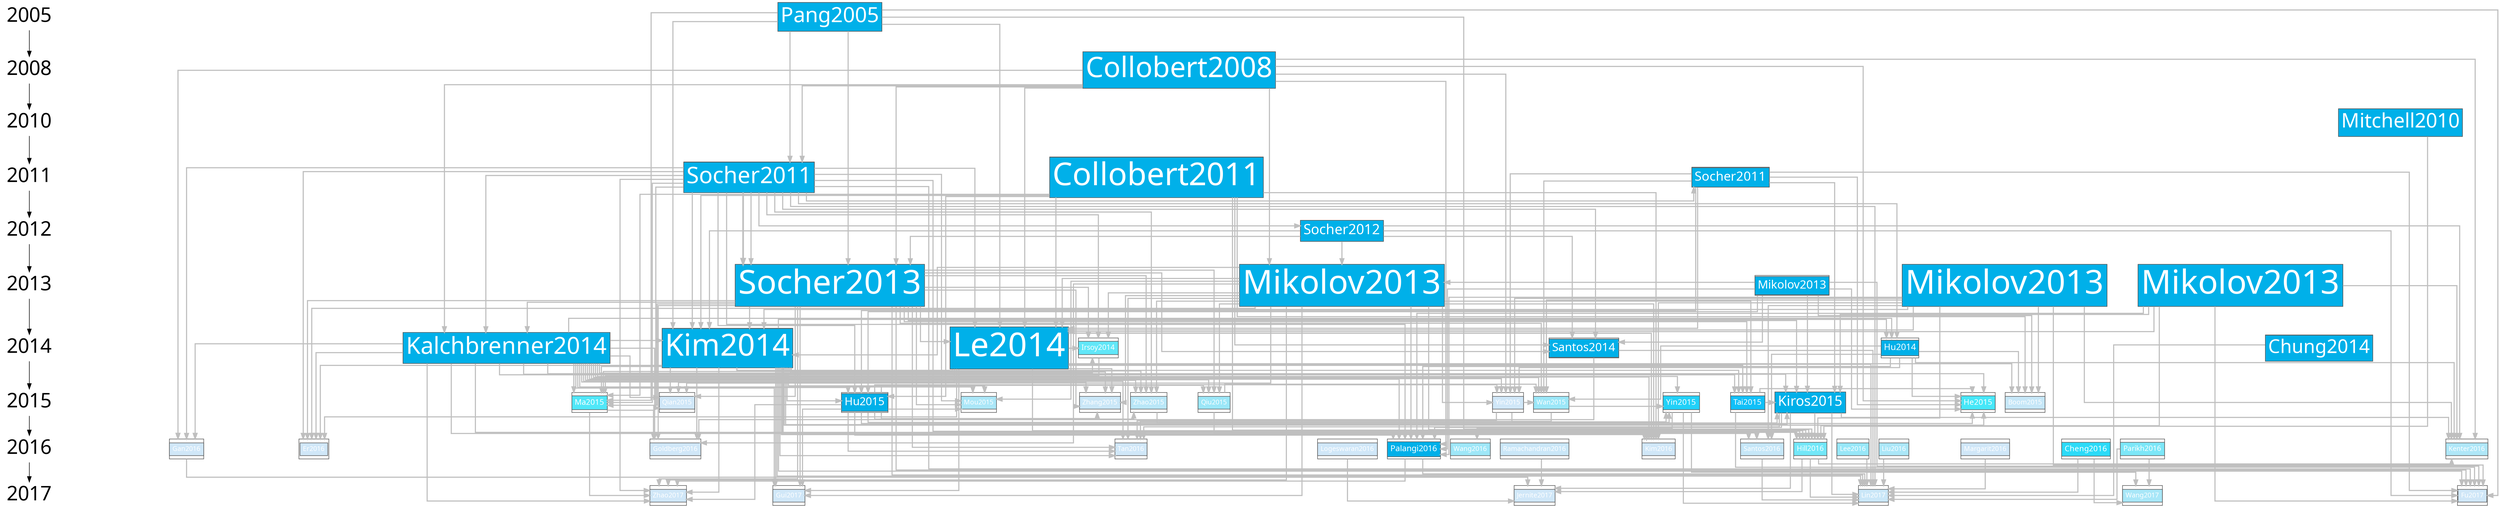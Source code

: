 digraph G {
    edge [comment="Wildcard node added automatic in EG."];
    node [comment="Wildcard node added automatic in EG.",
        fontname="sans-serif"
        fontsize=12];
        ratio = "compress"
        splines=ortho;
    {        node[shape = plaintext fontsize = 36 ];        2005 ->        2008 ->        2010 ->        2011 ->        2012 ->        2013 ->        2014 ->        2015 ->        2016 ->        2017    }
    {rank = same;    2005;    Pang2005SeeingStarsExploiting;    }
    {rank = same;    2008;    Collobert2008AUnifiedArchitecture;    }
    {rank = same;    2010;    Mitchell2010CompositionInDistributional;    }
    {rank = same;    2011;    Socher2011SemisupervisedRecursiveAutoencoders;    Socher2011DynamicPoolingAnd;    Collobert2011NaturalLanguageProcessing;    }
    {rank = same;    2012;    Socher2012SemanticCompositionalityThrough;    }
    {rank = same;    2013;    Socher2013RecursiveDeepModels;    Mikolov2013EfficientEstimationOf;    Mikolov2013DistributedRepresentationsOfwords;    Mikolov2013NoTitleAvailable;    Mikolov2013DistributedRepresentationsOF;    }
    {rank = same;    2014;    Hu2014ConvolutionalNeuralNetwork;    Irsoy2014DeepRecursiveNeural;    Kalchbrenner2014AConvolutionalNeural;    Kim2014ConvolutionalNeuralNetworks;    Santos2014DeepConvolutionalNeural;    Le2014DistributedRepresentationsOf;    Chung2014EmpiricalEvaluationOf;    }
    {rank = same;    2015;    Boom2015LearningSemanticSimilarity;    Hu2015ConvolutionalNeuralNetwork;    Kiros2015SkipthoughtVectors;    Ma2015DependencybasedConvolutionalNeural;    He2015MultiperspectiveSentenceSimilarity;    Zhang2015LocalTranslationPrediction;    Wan2015ADeepArchitecture;    Yin2015MultigrancnnAnArchitecture;    Tai2015ImprovedSemanticRepresentations;    Qiu2015ConvolutionalNeuralTensor;    Zhao2015SelfadaptiveHierarchicalSentence;    Qian2015LearningTagEmbeddings;    Yin2015AbcnnAttentionbasedConvolutional;    Mou2015DiscriminativeNeuralSentence;    }
    {rank = same;    2016;    Gan2016UnsupervisedLearningOf;    Er2016AttentionPoolingbasedConvolutional;    Tan2016ANeuralNetwork;    Liu2016LanguageInferenceUsing;    Logeswaran2016SentenceOrderingUsing;    Cheng2016LongShortTermMemorynetworks;    Kenter2016SiameseCbowOptimizing;    Margarit2016ABatchnormalizedRecurrent;    Palangi2016DeepSentenceEmbedding;    Kim2016ExploringConvolutionalAnd;    Parikh2016ADecomposableAttention;    Santos2016ImprovedRepresentationLearning;    Goldberg2016APrimerOn;    Lee2016SequentialShorttextClassification;    Hill2016LearningDistributedRepresentations;    Ramachandran2016UnsupervisedPretrainingFor;    Wang2016SentenceSimilarity;    }
    {rank = same;    2017;    Gui2017LearningRepresentationsFrom;    Zhao2017TopicawareDeepCompositional;    Jernite2017DiscoursebasedObjectivesFor;    Wang2017BilateralMultiperspectiveMatching;    Lin2017AStructuredSelfattentive;    Fu2017CombineHownetLexison;    }
    Mikolov2013NoTitleAvailable -> Hill2016LearningDistributedRepresentations[ weight=10, penwidth=2, color="#BFBFBF"]
    Tai2015ImprovedSemanticRepresentations -> He2015MultiperspectiveSentenceSimilarity[ weight=10, penwidth=2, color="#BFBFBF"]
    Socher2011SemisupervisedRecursiveAutoencoders -> Hill2016LearningDistributedRepresentations[ weight=10, penwidth=2, color="#BFBFBF"]
    Le2014DistributedRepresentationsOf -> Er2016AttentionPoolingbasedConvolutional[ weight=10, penwidth=2, color="#BFBFBF"]
    Kalchbrenner2014AConvolutionalNeural -> Gui2017LearningRepresentationsFrom[ weight=10, penwidth=2, color="#BFBFBF"]
    Hu2014ConvolutionalNeuralNetwork -> Santos2016ImprovedRepresentationLearning[ weight=10, penwidth=2, color="#BFBFBF"]
    Socher2011SemisupervisedRecursiveAutoencoders -> Santos2014DeepConvolutionalNeural[ weight=10, penwidth=2, color="#BFBFBF"]
    Mikolov2013DistributedRepresentationsOF -> Zhao2017TopicawareDeepCompositional[ weight=10, penwidth=2, color="#BFBFBF"]
    Hu2014ConvolutionalNeuralNetwork -> Palangi2016DeepSentenceEmbedding[ weight=10, penwidth=2, color="#BFBFBF"]
    Socher2013RecursiveDeepModels -> Irsoy2014DeepRecursiveNeural[ weight=10, penwidth=2, color="#BFBFBF"]
    Socher2013RecursiveDeepModels -> Santos2014DeepConvolutionalNeural[ weight=10, penwidth=2, color="#BFBFBF"]
    Socher2011DynamicPoolingAnd -> Fu2017CombineHownetLexison[ weight=10, penwidth=2, color="#BFBFBF"]
    Kalchbrenner2014AConvolutionalNeural -> Ma2015DependencybasedConvolutionalNeural[ weight=10, penwidth=2, color="#BFBFBF"]
    Mikolov2013NoTitleAvailable -> Kenter2016SiameseCbowOptimizing[ weight=10, penwidth=2, color="#BFBFBF"]
    Kim2014ConvolutionalNeuralNetworks -> Hu2014ConvolutionalNeuralNetwork[ weight=10, penwidth=2, color="#BFBFBF"]
    Mikolov2013NoTitleAvailable -> Kiros2015SkipthoughtVectors[ weight=10, penwidth=2, color="#BFBFBF"]
    Socher2011SemisupervisedRecursiveAutoencoders -> Socher2011DynamicPoolingAnd[ weight=10, penwidth=2, color="#BFBFBF"]
    Collobert2008AUnifiedArchitecture -> Kalchbrenner2014AConvolutionalNeural[ weight=10, penwidth=2, color="#BFBFBF"]
    Le2014DistributedRepresentationsOf -> Zhang2015LocalTranslationPrediction[ weight=10, penwidth=2, color="#BFBFBF"]
    Kiros2015SkipthoughtVectors -> Hill2016LearningDistributedRepresentations[ weight=10, penwidth=2, color="#BFBFBF"]
    Mikolov2013DistributedRepresentationsOF -> Kim2014ConvolutionalNeuralNetworks[ weight=10, penwidth=2, color="#BFBFBF"]
    Socher2013RecursiveDeepModels -> Qian2015LearningTagEmbeddings[ weight=10, penwidth=2, color="#BFBFBF"]
    Mikolov2013DistributedRepresentationsOF -> Qiu2015ConvolutionalNeuralTensor[ weight=10, penwidth=2, color="#BFBFBF"]
    Socher2013RecursiveDeepModels -> Wan2015ADeepArchitecture[ weight=10, penwidth=2, color="#BFBFBF"]
    Irsoy2014DeepRecursiveNeural -> Ma2015DependencybasedConvolutionalNeural[ weight=10, penwidth=2, color="#BFBFBF"]
    Mikolov2013DistributedRepresentationsOfwords -> Kim2016ExploringConvolutionalAnd[ weight=10, penwidth=2, color="#BFBFBF"]
    Pang2005SeeingStarsExploiting -> Socher2013RecursiveDeepModels[ weight=10, penwidth=2, color="#BFBFBF"]
    Kim2014ConvolutionalNeuralNetworks -> Tan2016ANeuralNetwork[ weight=10, penwidth=2, color="#BFBFBF"]
    Mikolov2013DistributedRepresentationsOfwords -> Wan2015ADeepArchitecture[ weight=10, penwidth=2, color="#BFBFBF"]
    Socher2011DynamicPoolingAnd -> Wan2015ADeepArchitecture[ weight=10, penwidth=2, color="#BFBFBF"]
    Socher2011DynamicPoolingAnd -> Le2014DistributedRepresentationsOf[ weight=10, penwidth=2, color="#BFBFBF"]
    Yin2015MultigrancnnAnArchitecture -> Yin2015AbcnnAttentionbasedConvolutional[ weight=10, penwidth=2, color="#BFBFBF"]
    Kalchbrenner2014AConvolutionalNeural -> Zhang2015LocalTranslationPrediction[ weight=10, penwidth=2, color="#BFBFBF"]
    Socher2011SemisupervisedRecursiveAutoencoders -> Socher2012SemanticCompositionalityThrough[ weight=10, penwidth=2, color="#BFBFBF"]
    Le2014DistributedRepresentationsOf -> Lin2017AStructuredSelfattentive[ weight=10, penwidth=2, color="#BFBFBF"]
    Parikh2016ADecomposableAttention -> Wang2017BilateralMultiperspectiveMatching[ weight=10, penwidth=2, color="#BFBFBF"]
    Kalchbrenner2014AConvolutionalNeural -> Yin2015MultigrancnnAnArchitecture[ weight=10, penwidth=2, color="#BFBFBF"]
    Pang2005SeeingStarsExploiting -> Fu2017CombineHownetLexison[ weight=10, penwidth=2, color="#BFBFBF"]
    Mitchell2010CompositionInDistributional -> Hill2016LearningDistributedRepresentations[ weight=10, penwidth=2, color="#BFBFBF"]
    Socher2011SemisupervisedRecursiveAutoencoders -> Le2014DistributedRepresentationsOf[ weight=10, penwidth=2, color="#BFBFBF"]
    Socher2011SemisupervisedRecursiveAutoencoders -> Mou2015DiscriminativeNeuralSentence[ weight=10, penwidth=2, color="#BFBFBF"]
    Socher2012SemanticCompositionalityThrough -> Mikolov2013DistributedRepresentationsOF[ weight=10, penwidth=2, color="#BFBFBF"]
    Le2014DistributedRepresentationsOf -> Qian2015LearningTagEmbeddings[ weight=10, penwidth=2, color="#BFBFBF"]
    Palangi2016DeepSentenceEmbedding -> Zhao2017TopicawareDeepCompositional[ weight=10, penwidth=2, color="#BFBFBF"]
    Palangi2016DeepSentenceEmbedding -> Lin2017AStructuredSelfattentive[ weight=10, penwidth=2, color="#BFBFBF"]
    Hu2015ConvolutionalNeuralNetwork -> He2015MultiperspectiveSentenceSimilarity[ weight=10, penwidth=2, color="#BFBFBF"]
    Collobert2011NaturalLanguageProcessing -> Hill2016LearningDistributedRepresentations[ weight=10, penwidth=2, color="#BFBFBF"]
    Socher2013RecursiveDeepModels -> Le2014DistributedRepresentationsOf[ weight=10, penwidth=2, color="#BFBFBF"]
    Mikolov2013DistributedRepresentationsOF -> Le2014DistributedRepresentationsOf[ weight=10, penwidth=2, color="#BFBFBF"]
    Chung2014EmpiricalEvaluationOf -> Lin2017AStructuredSelfattentive[ weight=10, penwidth=2, color="#BFBFBF"]
    Qiu2015ConvolutionalNeuralTensor -> Wan2015ADeepArchitecture[ weight=10, penwidth=2, color="#BFBFBF"]
    Kiros2015SkipthoughtVectors -> Lin2017AStructuredSelfattentive[ weight=10, penwidth=2, color="#BFBFBF"]
    Pang2005SeeingStarsExploiting -> Socher2011SemisupervisedRecursiveAutoencoders[ weight=10, penwidth=2, color="#BFBFBF"]
    Socher2013RecursiveDeepModels -> Tai2015ImprovedSemanticRepresentations[ weight=10, penwidth=2, color="#BFBFBF"]
    Hu2014ConvolutionalNeuralNetwork -> Wan2015ADeepArchitecture[ weight=10, penwidth=2, color="#BFBFBF"]
    Socher2013RecursiveDeepModels -> Gui2017LearningRepresentationsFrom[ weight=10, penwidth=2, color="#BFBFBF"]
    Kim2014ConvolutionalNeuralNetworks -> Gui2017LearningRepresentationsFrom[ weight=10, penwidth=2, color="#BFBFBF"]
    Mikolov2013DistributedRepresentationsOF -> Qian2015LearningTagEmbeddings[ weight=10, penwidth=2, color="#BFBFBF"]
    Le2014DistributedRepresentationsOf -> Boom2015LearningSemanticSimilarity[ weight=10, penwidth=2, color="#BFBFBF"]
    Socher2013RecursiveDeepModels -> Zhao2017TopicawareDeepCompositional[ weight=10, penwidth=2, color="#BFBFBF"]
    Kalchbrenner2014AConvolutionalNeural -> Kim2014ConvolutionalNeuralNetworks[ weight=10, penwidth=2, color="#BFBFBF"]
    Kalchbrenner2014AConvolutionalNeural -> Zhao2015SelfadaptiveHierarchicalSentence[ weight=10, penwidth=2, color="#BFBFBF"]
    Socher2013RecursiveDeepModels -> Qiu2015ConvolutionalNeuralTensor[ weight=10, penwidth=2, color="#BFBFBF"]
    Pang2005SeeingStarsExploiting -> Le2014DistributedRepresentationsOf[ weight=10, penwidth=2, color="#BFBFBF"]
    Socher2011DynamicPoolingAnd -> He2015MultiperspectiveSentenceSimilarity[ weight=10, penwidth=2, color="#BFBFBF"]
    Qiu2015ConvolutionalNeuralTensor -> Santos2016ImprovedRepresentationLearning[ weight=10, penwidth=2, color="#BFBFBF"]
    Kim2014ConvolutionalNeuralNetworks -> Zhao2017TopicawareDeepCompositional[ weight=10, penwidth=2, color="#BFBFBF"]
    Kalchbrenner2014AConvolutionalNeural -> Tan2016ANeuralNetwork[ weight=10, penwidth=2, color="#BFBFBF"]
    Socher2011SemisupervisedRecursiveAutoencoders -> Ma2015DependencybasedConvolutionalNeural[ weight=10, penwidth=2, color="#BFBFBF"]
    Ma2015DependencybasedConvolutionalNeural -> Zhao2017TopicawareDeepCompositional[ weight=10, penwidth=2, color="#BFBFBF"]
    Mikolov2013DistributedRepresentationsOfwords -> Le2014DistributedRepresentationsOf[ weight=10, penwidth=2, color="#BFBFBF"]
    Le2014DistributedRepresentationsOf -> Kim2016ExploringConvolutionalAnd[ weight=10, penwidth=2, color="#BFBFBF"]
    Mikolov2013EfficientEstimationOf -> Palangi2016DeepSentenceEmbedding[ weight=10, penwidth=2, color="#BFBFBF"]
    Mikolov2013NoTitleAvailable -> Fu2017CombineHownetLexison[ weight=10, penwidth=2, color="#BFBFBF"]
    Mikolov2013DistributedRepresentationsOfwords -> Kenter2016SiameseCbowOptimizing[ weight=10, penwidth=2, color="#BFBFBF"]
    Socher2013RecursiveDeepModels -> Goldberg2016APrimerOn[ weight=10, penwidth=2, color="#BFBFBF"]
    Socher2011SemisupervisedRecursiveAutoencoders -> Er2016AttentionPoolingbasedConvolutional[ weight=10, penwidth=2, color="#BFBFBF"]
    Kalchbrenner2014AConvolutionalNeural -> Wan2015ADeepArchitecture[ weight=10, penwidth=2, color="#BFBFBF"]
    Collobert2011NaturalLanguageProcessing -> Boom2015LearningSemanticSimilarity[ weight=10, penwidth=2, color="#BFBFBF"]
    Yin2015AbcnnAttentionbasedConvolutional -> Wang2016SentenceSimilarity[ weight=10, penwidth=2, color="#BFBFBF"]
    Kalchbrenner2014AConvolutionalNeural -> Santos2016ImprovedRepresentationLearning[ weight=10, penwidth=2, color="#BFBFBF"]
    Hu2015ConvolutionalNeuralNetwork -> Mou2015DiscriminativeNeuralSentence[ weight=10, penwidth=2, color="#BFBFBF"]
    Kalchbrenner2014AConvolutionalNeural -> Goldberg2016APrimerOn[ weight=10, penwidth=2, color="#BFBFBF"]
    Socher2011DynamicPoolingAnd -> Hu2015ConvolutionalNeuralNetwork[ weight=10, penwidth=2, color="#BFBFBF"]
    Cheng2016LongShortTermMemorynetworks -> Wang2017BilateralMultiperspectiveMatching[ weight=10, penwidth=2, color="#BFBFBF"]
    Socher2011SemisupervisedRecursiveAutoencoders -> Zhao2017TopicawareDeepCompositional[ weight=10, penwidth=2, color="#BFBFBF"]
    Kalchbrenner2014AConvolutionalNeural -> Qiu2015ConvolutionalNeuralTensor[ weight=10, penwidth=2, color="#BFBFBF"]
    Collobert2008AUnifiedArchitecture -> He2015MultiperspectiveSentenceSimilarity[ weight=10, penwidth=2, color="#BFBFBF"]
    Hu2015ConvolutionalNeuralNetwork -> Yin2015MultigrancnnAnArchitecture[ weight=10, penwidth=2, color="#BFBFBF"]
    Kalchbrenner2014AConvolutionalNeural -> Hill2016LearningDistributedRepresentations[ weight=10, penwidth=2, color="#BFBFBF"]
    Mikolov2013DistributedRepresentationsOF -> Kim2016ExploringConvolutionalAnd[ weight=10, penwidth=2, color="#BFBFBF"]
    Socher2011SemisupervisedRecursiveAutoencoders -> Irsoy2014DeepRecursiveNeural[ weight=10, penwidth=2, color="#BFBFBF"]
    Mikolov2013DistributedRepresentationsOfwords -> Boom2015LearningSemanticSimilarity[ weight=10, penwidth=2, color="#BFBFBF"]
    Kim2014ConvolutionalNeuralNetworks -> Fu2017CombineHownetLexison[ weight=10, penwidth=2, color="#BFBFBF"]
    Kalchbrenner2014AConvolutionalNeural -> Palangi2016DeepSentenceEmbedding[ weight=10, penwidth=2, color="#BFBFBF"]
    Kim2014ConvolutionalNeuralNetworks -> Tai2015ImprovedSemanticRepresentations[ weight=10, penwidth=2, color="#BFBFBF"]
    Ma2015DependencybasedConvolutionalNeural -> Goldberg2016APrimerOn[ weight=10, penwidth=2, color="#BFBFBF"]
    Gan2016UnsupervisedLearningOf -> Jernite2017DiscoursebasedObjectivesFor[ weight=10, penwidth=2, color="#BFBFBF"]
    Collobert2008AUnifiedArchitecture -> Kenter2016SiameseCbowOptimizing[ weight=10, penwidth=2, color="#BFBFBF"]
    Mikolov2013DistributedRepresentationsOfwords -> Santos2016ImprovedRepresentationLearning[ weight=10, penwidth=2, color="#BFBFBF"]
    Mikolov2013EfficientEstimationOf -> Mikolov2013DistributedRepresentationsOF[ weight=10, penwidth=2, color="#BFBFBF"]
    Mikolov2013EfficientEstimationOf -> Santos2014DeepConvolutionalNeural[ weight=10, penwidth=2, color="#BFBFBF"]
    Mikolov2013DistributedRepresentationsOF -> Gui2017LearningRepresentationsFrom[ weight=10, penwidth=2, color="#BFBFBF"]
    Kim2014ConvolutionalNeuralNetworks -> Zhang2015LocalTranslationPrediction[ weight=10, penwidth=2, color="#BFBFBF"]
    Mikolov2013DistributedRepresentationsOF -> Zhang2015LocalTranslationPrediction[ weight=10, penwidth=2, color="#BFBFBF"]
    Tai2015ImprovedSemanticRepresentations -> Fu2017CombineHownetLexison[ weight=10, penwidth=2, color="#BFBFBF"]
    Le2014DistributedRepresentationsOf -> Gui2017LearningRepresentationsFrom[ weight=10, penwidth=2, color="#BFBFBF"]
    Kalchbrenner2014AConvolutionalNeural -> Hu2014ConvolutionalNeuralNetwork[ weight=10, penwidth=2, color="#BFBFBF"]
    Santos2014DeepConvolutionalNeural -> Lin2017AStructuredSelfattentive[ weight=10, penwidth=2, color="#BFBFBF"]
    Kim2014ConvolutionalNeuralNetworks -> Er2016AttentionPoolingbasedConvolutional[ weight=10, penwidth=2, color="#BFBFBF"]
    Collobert2011NaturalLanguageProcessing -> Kim2016ExploringConvolutionalAnd[ weight=10, penwidth=2, color="#BFBFBF"]
    Le2014DistributedRepresentationsOf -> Tai2015ImprovedSemanticRepresentations[ weight=10, penwidth=2, color="#BFBFBF"]
    Wan2015ADeepArchitecture -> Tan2016ANeuralNetwork[ weight=10, penwidth=2, color="#BFBFBF"]
    Collobert2008AUnifiedArchitecture -> Mikolov2013DistributedRepresentationsOF[ weight=10, penwidth=2, color="#BFBFBF"]
    Yin2015MultigrancnnAnArchitecture -> Tan2016ANeuralNetwork[ weight=10, penwidth=2, color="#BFBFBF"]
    Le2014DistributedRepresentationsOf -> Ma2015DependencybasedConvolutionalNeural[ weight=10, penwidth=2, color="#BFBFBF"]
    Socher2011DynamicPoolingAnd -> Yin2015MultigrancnnAnArchitecture[ weight=10, penwidth=2, color="#BFBFBF"]
    Socher2013RecursiveDeepModels -> Er2016AttentionPoolingbasedConvolutional[ weight=10, penwidth=2, color="#BFBFBF"]
    Mikolov2013DistributedRepresentationsOF -> Zhao2015SelfadaptiveHierarchicalSentence[ weight=10, penwidth=2, color="#BFBFBF"]
    Socher2012SemanticCompositionalityThrough -> Kim2014ConvolutionalNeuralNetworks[ weight=10, penwidth=2, color="#BFBFBF"]
    Kim2014ConvolutionalNeuralNetworks -> Mou2015DiscriminativeNeuralSentence[ weight=10, penwidth=2, color="#BFBFBF"]
    Collobert2011NaturalLanguageProcessing -> Kim2014ConvolutionalNeuralNetworks[ weight=10, penwidth=2, color="#BFBFBF"]
    Pang2005SeeingStarsExploiting -> Ma2015DependencybasedConvolutionalNeural[ weight=10, penwidth=2, color="#BFBFBF"]
    Yin2015AbcnnAttentionbasedConvolutional -> Lin2017AStructuredSelfattentive[ weight=10, penwidth=2, color="#BFBFBF"]
    Logeswaran2016SentenceOrderingUsing -> Jernite2017DiscoursebasedObjectivesFor[ weight=10, penwidth=2, color="#BFBFBF"]
    Ramachandran2016UnsupervisedPretrainingFor -> Jernite2017DiscoursebasedObjectivesFor[ weight=10, penwidth=2, color="#BFBFBF"]
    Mikolov2013DistributedRepresentationsOF -> Palangi2016DeepSentenceEmbedding[ weight=10, penwidth=2, color="#BFBFBF"]
    Mikolov2013NoTitleAvailable -> Le2014DistributedRepresentationsOf[ weight=10, penwidth=2, color="#BFBFBF"]
    Socher2011SemisupervisedRecursiveAutoencoders -> Lin2017AStructuredSelfattentive[ weight=10, penwidth=2, color="#BFBFBF"]
    Pang2005SeeingStarsExploiting -> Kim2014ConvolutionalNeuralNetworks[ weight=10, penwidth=2, color="#BFBFBF"]
    Mikolov2013EfficientEstimationOf -> Boom2015LearningSemanticSimilarity[ weight=10, penwidth=2, color="#BFBFBF"]
    Liu2016LanguageInferenceUsing -> Lin2017AStructuredSelfattentive[ weight=10, penwidth=2, color="#BFBFBF"]
    Collobert2011NaturalLanguageProcessing -> Ma2015DependencybasedConvolutionalNeural[ weight=10, penwidth=2, color="#BFBFBF"]
    Kiros2015SkipthoughtVectors -> Tan2016ANeuralNetwork[ weight=10, penwidth=2, color="#BFBFBF"]
    Socher2013RecursiveDeepModels -> Lin2017AStructuredSelfattentive[ weight=10, penwidth=2, color="#BFBFBF"]
    Mikolov2013DistributedRepresentationsOfwords -> Kim2014ConvolutionalNeuralNetworks[ weight=10, penwidth=2, color="#BFBFBF"]
    Collobert2008AUnifiedArchitecture -> Gan2016UnsupervisedLearningOf[ weight=10, penwidth=2, color="#BFBFBF"]
    Hu2014ConvolutionalNeuralNetwork -> Boom2015LearningSemanticSimilarity[ weight=10, penwidth=2, color="#BFBFBF"]
    Mikolov2013DistributedRepresentationsOF -> Hill2016LearningDistributedRepresentations[ weight=10, penwidth=2, color="#BFBFBF"]
    Socher2013RecursiveDeepModels -> Kiros2015SkipthoughtVectors[ weight=10, penwidth=2, color="#BFBFBF"]
    Kalchbrenner2014AConvolutionalNeural -> Irsoy2014DeepRecursiveNeural[ weight=10, penwidth=2, color="#BFBFBF"]
    Mikolov2013EfficientEstimationOf -> Fu2017CombineHownetLexison[ weight=10, penwidth=2, color="#BFBFBF"]
    Kim2014ConvolutionalNeuralNetworks -> Kim2016ExploringConvolutionalAnd [ weight=4, penwidth=3, color="#BFBFBF"]
    Socher2011SemisupervisedRecursiveAutoencoders -> Socher2013RecursiveDeepModels[ weight=4, penwidth=3, color="#BFBFBF"]
    Hu2015ConvolutionalNeuralNetwork -> Zhang2015LocalTranslationPrediction[ weight=10, penwidth=2, color="#BFBFBF"]
    Kiros2015SkipthoughtVectors -> Jernite2017DiscoursebasedObjectivesFor[ weight=10, penwidth=2, color="#BFBFBF"]
    Mikolov2013DistributedRepresentationsOfwords -> Palangi2016DeepSentenceEmbedding[ weight=10, penwidth=2, color="#BFBFBF"]
    Kim2014ConvolutionalNeuralNetworks -> Ma2015DependencybasedConvolutionalNeural[ weight=10, penwidth=2, color="#BFBFBF"]
    Hu2015ConvolutionalNeuralNetwork -> Zhao2015SelfadaptiveHierarchicalSentence[ weight=10, penwidth=2, color="#BFBFBF"]
    Socher2013RecursiveDeepModels -> Zhao2015SelfadaptiveHierarchicalSentence[ weight=10, penwidth=2, color="#BFBFBF"]
    Le2014DistributedRepresentationsOf -> Irsoy2014DeepRecursiveNeural[ weight=10, penwidth=2, color="#BFBFBF"]
    Kim2014ConvolutionalNeuralNetworks -> Zhao2015SelfadaptiveHierarchicalSentence[ weight=10, penwidth=2, color="#BFBFBF"]
    Hu2015ConvolutionalNeuralNetwork -> Tan2016ANeuralNetwork[ weight=10, penwidth=2, color="#BFBFBF"]
    Socher2011SemisupervisedRecursiveAutoencoders -> Qian2015LearningTagEmbeddings[ weight=10, penwidth=2, color="#BFBFBF"]
    Kalchbrenner2014AConvolutionalNeural -> Yin2015AbcnnAttentionbasedConvolutional[ weight=10, penwidth=2, color="#BFBFBF"]
    Hu2015ConvolutionalNeuralNetwork -> Qiu2015ConvolutionalNeuralTensor[ weight=10, penwidth=2, color="#BFBFBF"]
    Kalchbrenner2014AConvolutionalNeural -> Er2016AttentionPoolingbasedConvolutional[ weight=10, penwidth=2, color="#BFBFBF"]
    Collobert2011NaturalLanguageProcessing -> Santos2014DeepConvolutionalNeural[ weight=10, penwidth=2, color="#BFBFBF"]
    Hu2014ConvolutionalNeuralNetwork -> Yin2015MultigrancnnAnArchitecture[ weight=10, penwidth=2, color="#BFBFBF"]
    Collobert2008AUnifiedArchitecture -> Socher2011SemisupervisedRecursiveAutoencoders[ weight=10, penwidth=2, color="#BFBFBF"]
    Socher2011SemisupervisedRecursiveAutoencoders -> Kalchbrenner2014AConvolutionalNeural[ weight=10, penwidth=2, color="#BFBFBF"]
    Mikolov2013DistributedRepresentationsOF -> Er2016AttentionPoolingbasedConvolutional[ weight=10, penwidth=2, color="#BFBFBF"]
    Mikolov2013DistributedRepresentationsOF -> Mou2015DiscriminativeNeuralSentence[ weight=10, penwidth=2, color="#BFBFBF"]
    Kalchbrenner2014AConvolutionalNeural -> Kiros2015SkipthoughtVectors[ weight=10, penwidth=2, color="#BFBFBF"]
    Socher2011SemisupervisedRecursiveAutoencoders -> Kim2014ConvolutionalNeuralNetworks[ weight=10, penwidth=2, color="#BFBFBF"]
    Kim2014ConvolutionalNeuralNetworks -> Qian2015LearningTagEmbeddings[ weight=10, penwidth=2, color="#BFBFBF"]
    Socher2013RecursiveDeepModels -> Mou2015DiscriminativeNeuralSentence[ weight=10, penwidth=2, color="#BFBFBF"]
    Mikolov2013EfficientEstimationOf -> Kiros2015SkipthoughtVectors[ weight=10, penwidth=2, color="#BFBFBF"]
    Mikolov2013DistributedRepresentationsOfwords -> Yin2015MultigrancnnAnArchitecture[ weight=10, penwidth=2, color="#BFBFBF"]
    Margarit2016ABatchnormalizedRecurrent -> Lin2017AStructuredSelfattentive[ weight=10, penwidth=2, color="#BFBFBF"]
    Kim2014ConvolutionalNeuralNetworks -> Hu2015ConvolutionalNeuralNetwork[ weight=10, penwidth=2, color="#BFBFBF"]
    Hu2014ConvolutionalNeuralNetwork -> Kenter2016SiameseCbowOptimizing[ weight=10, penwidth=2, color="#BFBFBF"]
    Yin2015AbcnnAttentionbasedConvolutional -> Wang2017BilateralMultiperspectiveMatching[ weight=10, penwidth=2, color="#BFBFBF"]
    Kalchbrenner2014AConvolutionalNeural -> Zhao2017TopicawareDeepCompositional[ weight=10, penwidth=2, color="#BFBFBF"]
    Zhao2015SelfadaptiveHierarchicalSentence -> Kiros2015SkipthoughtVectors[ weight=10, penwidth=2, color="#BFBFBF"]
    Kalchbrenner2014AConvolutionalNeural -> Hu2015ConvolutionalNeuralNetwork[ weight=10, penwidth=2, color="#BFBFBF"]
    Mikolov2013DistributedRepresentationsOF -> Tai2015ImprovedSemanticRepresentations[ weight=10, penwidth=2, color="#BFBFBF"]
    Socher2013RecursiveDeepModels -> Zhang2015LocalTranslationPrediction[ weight=10, penwidth=2, color="#BFBFBF"]
    Kalchbrenner2014AConvolutionalNeural -> Kim2016ExploringConvolutionalAnd[ weight=10, penwidth=2, color="#BFBFBF"]
    Socher2011SemisupervisedRecursiveAutoencoders -> Palangi2016DeepSentenceEmbedding[ weight=10, penwidth=2, color="#BFBFBF"]
    Collobert2011NaturalLanguageProcessing -> Hu2015ConvolutionalNeuralNetwork[ weight=10, penwidth=2, color="#BFBFBF"]
    Mikolov2013DistributedRepresentationsOF -> Irsoy2014DeepRecursiveNeural[ weight=10, penwidth=2, color="#BFBFBF"]
    Collobert2008AUnifiedArchitecture -> Yin2015MultigrancnnAnArchitecture[ weight=10, penwidth=2, color="#BFBFBF"]
    Hill2016LearningDistributedRepresentations -> Lin2017AStructuredSelfattentive[ weight=10, penwidth=2, color="#BFBFBF"]
    Yin2015MultigrancnnAnArchitecture -> Wan2015ADeepArchitecture[ weight=10, penwidth=2, color="#BFBFBF"]
    Kiros2015SkipthoughtVectors -> Palangi2016DeepSentenceEmbedding[ weight=10, penwidth=2, color="#BFBFBF"]
    Kalchbrenner2014AConvolutionalNeural -> He2015MultiperspectiveSentenceSimilarity[ weight=10, penwidth=2, color="#BFBFBF"]
    Socher2013RecursiveDeepModels -> Tan2016ANeuralNetwork[ weight=10, penwidth=2, color="#BFBFBF"]
    Kalchbrenner2014AConvolutionalNeural -> Gan2016UnsupervisedLearningOf[ weight=10, penwidth=2, color="#BFBFBF"]
    Socher2011SemisupervisedRecursiveAutoencoders -> Gan2016UnsupervisedLearningOf[ weight=10, penwidth=2, color="#BFBFBF"]
    Santos2016ImprovedRepresentationLearning -> Lin2017AStructuredSelfattentive[ weight=10, penwidth=2, color="#BFBFBF"]
    Tai2015ImprovedSemanticRepresentations -> Kiros2015SkipthoughtVectors[ weight=10, penwidth=2, color="#BFBFBF"]
    Socher2013RecursiveDeepModels -> Kalchbrenner2014AConvolutionalNeural[ weight=10, penwidth=2, color="#BFBFBF"]
    Mikolov2013DistributedRepresentationsOF -> Tan2016ANeuralNetwork[ weight=10, penwidth=2, color="#BFBFBF"]
    Mikolov2013DistributedRepresentationsOF -> Goldberg2016APrimerOn[ weight=10, penwidth=2, color="#BFBFBF"]
    Kim2014ConvolutionalNeuralNetworks -> Goldberg2016APrimerOn[ weight=10, penwidth=2, color="#BFBFBF"]
    Socher2012SemanticCompositionalityThrough -> Socher2013RecursiveDeepModels[ weight=10, penwidth=2, color="#BFBFBF"]
    Socher2011DynamicPoolingAnd -> Kiros2015SkipthoughtVectors[ weight=10, penwidth=2, color="#BFBFBF"]
    Parikh2016ADecomposableAttention -> Lin2017AStructuredSelfattentive[ weight=10, penwidth=2, color="#BFBFBF"]
    Socher2011SemisupervisedRecursiveAutoencoders -> Hu2015ConvolutionalNeuralNetwork[ weight=10, penwidth=2, color="#BFBFBF"]
    Kim2014ConvolutionalNeuralNetworks -> Lin2017AStructuredSelfattentive[ weight=10, penwidth=2, color="#BFBFBF"]
    Socher2013RecursiveDeepModels -> Ma2015DependencybasedConvolutionalNeural[ weight=10, penwidth=2, color="#BFBFBF"]
    Kalchbrenner2014AConvolutionalNeural -> Mou2015DiscriminativeNeuralSentence[ weight=10, penwidth=2, color="#BFBFBF"]
    Mikolov2013EfficientEstimationOf -> He2015MultiperspectiveSentenceSimilarity[ weight=10, penwidth=2, color="#BFBFBF"]
    Kim2014ConvolutionalNeuralNetworks -> Kiros2015SkipthoughtVectors[ weight=10, penwidth=2, color="#BFBFBF"]
    Mikolov2013DistributedRepresentationsOfwords -> Hill2016LearningDistributedRepresentations[ weight=10, penwidth=2, color="#BFBFBF"]
    Socher2011SemisupervisedRecursiveAutoencoders -> Socher2013RecursiveDeepModels[ weight=10, penwidth=2, color="#BFBFBF"]
    Kiros2015SkipthoughtVectors -> Kenter2016SiameseCbowOptimizing[ weight=10, penwidth=2, color="#BFBFBF"]
    Mikolov2013EfficientEstimationOf -> Hu2015ConvolutionalNeuralNetwork[ weight=10, penwidth=2, color="#BFBFBF"]
    Hu2015ConvolutionalNeuralNetwork -> Palangi2016DeepSentenceEmbedding[ weight=10, penwidth=2, color="#BFBFBF"]
    Hu2015ConvolutionalNeuralNetwork -> Gui2017LearningRepresentationsFrom[ weight=10, penwidth=2, color="#BFBFBF"]
    Kalchbrenner2014AConvolutionalNeural -> Tai2015ImprovedSemanticRepresentations[ weight=10, penwidth=2, color="#BFBFBF"]
    Kalchbrenner2014AConvolutionalNeural -> Qian2015LearningTagEmbeddings[ weight=10, penwidth=2, color="#BFBFBF"]
    Kim2014ConvolutionalNeuralNetworks -> He2015MultiperspectiveSentenceSimilarity[ weight=10, penwidth=2, color="#BFBFBF"]
    Hu2015ConvolutionalNeuralNetwork -> Yin2015AbcnnAttentionbasedConvolutional[ weight=10, penwidth=2, color="#BFBFBF"]
    Kim2014ConvolutionalNeuralNetworks -> Kim2016ExploringConvolutionalAnd[ weight=10, penwidth=2, color="#BFBFBF"]
    Hill2016LearningDistributedRepresentations -> Kenter2016SiameseCbowOptimizing[ weight=10, penwidth=2, color="#BFBFBF"]
    Socher2011SemisupervisedRecursiveAutoencoders -> Fu2017CombineHownetLexison[ weight=10, penwidth=2, color="#BFBFBF"]
    Mikolov2013NoTitleAvailable -> Palangi2016DeepSentenceEmbedding[ weight=10, penwidth=2, color="#BFBFBF"]
    Socher2013RecursiveDeepModels -> Kim2014ConvolutionalNeuralNetworks[ weight=10, penwidth=2, color="#BFBFBF"]
    Wan2015ADeepArchitecture -> Yin2015AbcnnAttentionbasedConvolutional[ weight=10, penwidth=2, color="#BFBFBF"]
    Mikolov2013DistributedRepresentationsOfwords -> Fu2017CombineHownetLexison[ weight=10, penwidth=2, color="#BFBFBF"]
    Le2014DistributedRepresentationsOf -> Hill2016LearningDistributedRepresentations[ weight=10, penwidth=2, color="#BFBFBF"]
    Collobert2008AUnifiedArchitecture -> Palangi2016DeepSentenceEmbedding[ weight=10, penwidth=2, color="#BFBFBF"]
    Socher2012SemanticCompositionalityThrough -> Kenter2016SiameseCbowOptimizing[ weight=10, penwidth=2, color="#BFBFBF"]
    Mikolov2013DistributedRepresentationsOF -> Yin2015MultigrancnnAnArchitecture[ weight=10, penwidth=2, color="#BFBFBF"]
    Socher2011SemisupervisedRecursiveAutoencoders -> Zhao2015SelfadaptiveHierarchicalSentence[ weight=10, penwidth=2, color="#BFBFBF"]
    Socher2013RecursiveDeepModels -> Fu2017CombineHownetLexison[ weight=10, penwidth=2, color="#BFBFBF"]
    Pang2005SeeingStarsExploiting -> Hill2016LearningDistributedRepresentations[ weight=10, penwidth=2, color="#BFBFBF"]
    Hu2014ConvolutionalNeuralNetwork -> He2015MultiperspectiveSentenceSimilarity[ weight=10, penwidth=2, color="#BFBFBF"]
    Hu2015ConvolutionalNeuralNetwork -> Zhao2017TopicawareDeepCompositional[ weight=10, penwidth=2, color="#BFBFBF"]
    Cheng2016LongShortTermMemorynetworks -> Lin2017AStructuredSelfattentive[ weight=10, penwidth=2, color="#BFBFBF"]
    Santos2014DeepConvolutionalNeural -> Goldberg2016APrimerOn[ weight=10, penwidth=2, color="#BFBFBF"]
    Socher2011SemisupervisedRecursiveAutoencoders -> Hu2014ConvolutionalNeuralNetwork[ weight=10, penwidth=2, color="#BFBFBF"]
    Collobert2008AUnifiedArchitecture -> Le2014DistributedRepresentationsOf[ weight=10, penwidth=2, color="#BFBFBF"]
    Hill2016LearningDistributedRepresentations -> Jernite2017DiscoursebasedObjectivesFor[ weight=10, penwidth=2, color="#BFBFBF"]
    Collobert2008AUnifiedArchitecture -> Socher2013RecursiveDeepModels[ weight=10, penwidth=2, color="#BFBFBF"]
    Socher2012SemanticCompositionalityThrough -> Santos2014DeepConvolutionalNeural[ weight=10, penwidth=2, color="#BFBFBF"]
    Socher2012SemanticCompositionalityThrough -> Fu2017CombineHownetLexison[ weight=10, penwidth=2, color="#BFBFBF"]
    Collobert2011NaturalLanguageProcessing -> Le2014DistributedRepresentationsOf[ weight=10, penwidth=2, color="#BFBFBF"]
    Lee2016SequentialShorttextClassification -> Lin2017AStructuredSelfattentive[ weight=10, penwidth=2, color="#BFBFBF"]
        Gan2016UnsupervisedLearningOf [color="#595959",
            shape=record,
            margin=0,
            label=<
                <TABLE BORDER="0" CELLBORDER="1" CELLSPACING="0" CELLPADDING="4" >
                    <TR><TD COLSPAN="2" BGCOLOR="#d0e7f8"><FONT  POINT-SIZE="12.1" COLOR="#FFFFFF">Gan2016</FONT></TD></TR>
 
                </TABLE>>
                ];
        Hu2014ConvolutionalNeuralNetwork [color="#595959",
            shape=record,
            margin=0,
            label=<
                <TABLE BORDER="0" CELLBORDER="1" CELLSPACING="0" CELLPADDING="4" >
                    <TR><TD COLSPAN="2" BGCOLOR="#00b0e9"><FONT  POINT-SIZE="16.65" COLOR="#FFFFFF">Hu2014</FONT></TD></TR>
 
                </TABLE>>
                ];
        Socher2013RecursiveDeepModels [color="#595959",
            shape=record,
            margin=0,
            label=<
                <TABLE BORDER="0" CELLBORDER="1" CELLSPACING="0" CELLPADDING="4" >
                    <TR><TD COLSPAN="2" BGCOLOR="#00b0e9"><FONT  POINT-SIZE="60" COLOR="#FFFFFF">Socher2013</FONT></TD></TR>
 
                </TABLE>>
                ];
        Mikolov2013EfficientEstimationOf [color="#595959",
            shape=record,
            margin=0,
            label=<
                <TABLE BORDER="0" CELLBORDER="1" CELLSPACING="0" CELLPADDING="4" >
                    <TR><TD COLSPAN="2" BGCOLOR="#00b0e9"><FONT  POINT-SIZE="21.5" COLOR="#FFFFFF">Mikolov2013</FONT></TD></TR>
 
                </TABLE>>
                ];
        Mitchell2010CompositionInDistributional [color="#595959",
            shape=record,
            margin=0,
            label=<
                <TABLE BORDER="0" CELLBORDER="1" CELLSPACING="0" CELLPADDING="4" >
                    <TR><TD COLSPAN="2" BGCOLOR="#00b0e9"><FONT  POINT-SIZE="36.45" COLOR="#FFFFFF">Mitchell2010</FONT></TD></TR>
 
                </TABLE>>
                ];
        Er2016AttentionPoolingbasedConvolutional [color="#595959",
            shape=record,
            margin=0,
            label=<
                <TABLE BORDER="0" CELLBORDER="1" CELLSPACING="0" CELLPADDING="4" >
                    <TR><TD COLSPAN="2" BGCOLOR="#d0e7f8"><FONT  POINT-SIZE="12.0" COLOR="#FFFFFF">Er2016</FONT></TD></TR>
 
                </TABLE>>
                ];
        Mikolov2013DistributedRepresentationsOfwords [color="#595959",
            shape=record,
            margin=0,
            label=<
                <TABLE BORDER="0" CELLBORDER="1" CELLSPACING="0" CELLPADDING="4" >
                    <TR><TD COLSPAN="2" BGCOLOR="#00b0e9"><FONT  POINT-SIZE="60" COLOR="#FFFFFF">Mikolov2013</FONT></TD></TR>
 
                </TABLE>>
                ];
        Gui2017LearningRepresentationsFrom [color="#595959",
            shape=record,
            margin=0,
            label=<
                <TABLE BORDER="0" CELLBORDER="1" CELLSPACING="0" CELLPADDING="4" >
                    <TR><TD COLSPAN="2" BGCOLOR="#d0e7f8"><FONT  POINT-SIZE="12.0" COLOR="#FFFFFF">Gui2017</FONT></TD></TR>
 
                </TABLE>>
                ];
        Boom2015LearningSemanticSimilarity [color="#595959",
            shape=record,
            margin=0,
            label=<
                <TABLE BORDER="0" CELLBORDER="1" CELLSPACING="0" CELLPADDING="4" >
                    <TR><TD COLSPAN="2" BGCOLOR="#c6e7f8"><FONT  POINT-SIZE="12.25" COLOR="#FFFFFF">Boom2015</FONT></TD></TR>
 
                </TABLE>>
                ];
        Socher2011SemisupervisedRecursiveAutoencoders [color="#595959",
            shape=record,
            margin=0,
            label=<
                <TABLE BORDER="0" CELLBORDER="1" CELLSPACING="0" CELLPADDING="4" >
                    <TR><TD COLSPAN="2" BGCOLOR="#00b0e9"><FONT  POINT-SIZE="41.35" COLOR="#FFFFFF">Socher2011</FONT></TD></TR>
 
                </TABLE>>
                ];
        Irsoy2014DeepRecursiveNeural [color="#595959",
            shape=record,
            margin=0,
            label=<
                <TABLE BORDER="0" CELLBORDER="1" CELLSPACING="0" CELLPADDING="4" >
                    <TR><TD COLSPAN="2" BGCOLOR="#61e7f8"><FONT  POINT-SIZE="13.75" COLOR="#FFFFFF">Irsoy2014</FONT></TD></TR>
 
                </TABLE>>
                ];
        Collobert2008AUnifiedArchitecture [color="#595959",
            shape=record,
            margin=0,
            label=<
                <TABLE BORDER="0" CELLBORDER="1" CELLSPACING="0" CELLPADDING="4" >
                    <TR><TD COLSPAN="2" BGCOLOR="#00b0e9"><FONT  POINT-SIZE="51.15" COLOR="#FFFFFF">Collobert2008</FONT></TD></TR>
 
                </TABLE>>
                ];
        Tan2016ANeuralNetwork [color="#595959",
            shape=record,
            margin=0,
            label=<
                <TABLE BORDER="0" CELLBORDER="1" CELLSPACING="0" CELLPADDING="4" >
                    <TR><TD COLSPAN="2" BGCOLOR="#d0e7f8"><FONT  POINT-SIZE="12.0" COLOR="#FFFFFF">Tan2016</FONT></TD></TR>
 
                </TABLE>>
                ];
        Socher2011DynamicPoolingAnd [color="#595959",
            shape=record,
            margin=0,
            label=<
                <TABLE BORDER="0" CELLBORDER="1" CELLSPACING="0" CELLPADDING="4" >
                    <TR><TD COLSPAN="2" BGCOLOR="#00b0e9"><FONT  POINT-SIZE="23.15" COLOR="#FFFFFF">Socher2011</FONT></TD></TR>
 
                </TABLE>>
                ];
        Collobert2011NaturalLanguageProcessing [color="#595959",
            shape=record,
            margin=0,
            label=<
                <TABLE BORDER="0" CELLBORDER="1" CELLSPACING="0" CELLPADDING="4" >
                    <TR><TD COLSPAN="2" BGCOLOR="#00b0e9"><FONT  POINT-SIZE="57.35" COLOR="#FFFFFF">Collobert2011</FONT></TD></TR>
 
                </TABLE>>
                ];
        Liu2016LanguageInferenceUsing [color="#595959",
            shape=record,
            margin=0,
            label=<
                <TABLE BORDER="0" CELLBORDER="1" CELLSPACING="0" CELLPADDING="4" >
                    <TR><TD COLSPAN="2" BGCOLOR="#abe7f8"><FONT  POINT-SIZE="12.65" COLOR="#FFFFFF">Liu2016</FONT></TD></TR>
 
                </TABLE>>
                ];
        Hu2015ConvolutionalNeuralNetwork [color="#595959",
            shape=record,
            margin=0,
            label=<
                <TABLE BORDER="0" CELLBORDER="1" CELLSPACING="0" CELLPADDING="4" >
                    <TR><TD COLSPAN="2" BGCOLOR="#00b0e9"><FONT  POINT-SIZE="20.5" COLOR="#FFFFFF">Hu2015</FONT></TD></TR>
 
                </TABLE>>
                ];
        Pang2005SeeingStarsExploiting [color="#595959",
            shape=record,
            margin=0,
            label=<
                <TABLE BORDER="0" CELLBORDER="1" CELLSPACING="0" CELLPADDING="4" >
                    <TR><TD COLSPAN="2" BGCOLOR="#00b0e9"><FONT  POINT-SIZE="38.2" COLOR="#FFFFFF">Pang2005</FONT></TD></TR>
 
                </TABLE>>
                ];
        Mikolov2013NoTitleAvailable [color="#595959",
            shape=record,
            margin=0,
            label=<
                <TABLE BORDER="0" CELLBORDER="1" CELLSPACING="0" CELLPADDING="4" >
                    <TR><TD COLSPAN="2" BGCOLOR="#00b0e9"><FONT  POINT-SIZE="60" COLOR="#FFFFFF">Mikolov2013</FONT></TD></TR>
 
                </TABLE>>
                ];
        Kalchbrenner2014AConvolutionalNeural [color="#595959",
            shape=record,
            margin=0,
            label=<
                <TABLE BORDER="0" CELLBORDER="1" CELLSPACING="0" CELLPADDING="4" >
                    <TR><TD COLSPAN="2" BGCOLOR="#00b0e9"><FONT  POINT-SIZE="42.45" COLOR="#FFFFFF">Kalchbrenner2014</FONT></TD></TR>
 
                </TABLE>>
                ];
        Kiros2015SkipthoughtVectors [color="#595959",
            shape=record,
            margin=0,
            label=<
                <TABLE BORDER="0" CELLBORDER="1" CELLSPACING="0" CELLPADDING="4" >
                    <TR><TD COLSPAN="2" BGCOLOR="#00b0e9"><FONT  POINT-SIZE="25.5" COLOR="#FFFFFF">Kiros2015</FONT></TD></TR>
 
                </TABLE>>
                ];
        Kim2014ConvolutionalNeuralNetworks [color="#595959",
            shape=record,
            margin=0,
            label=<
                <TABLE BORDER="0" CELLBORDER="1" CELLSPACING="0" CELLPADDING="4" >
                    <TR><TD COLSPAN="2" BGCOLOR="#00b0e9"><FONT  POINT-SIZE="55.3" COLOR="#FFFFFF">Kim2014</FONT></TD></TR>
 
                </TABLE>>
                ];
        Ma2015DependencybasedConvolutionalNeural [color="#595959",
            shape=record,
            margin=0,
            label=<
                <TABLE BORDER="0" CELLBORDER="1" CELLSPACING="0" CELLPADDING="4" >
                    <TR><TD COLSPAN="2" BGCOLOR="#50e7f8"><FONT  POINT-SIZE="14.0" COLOR="#FFFFFF">Ma2015</FONT></TD></TR>
 
                </TABLE>>
                ];
        Logeswaran2016SentenceOrderingUsing [color="#595959",
            shape=record,
            margin=0,
            label=<
                <TABLE BORDER="0" CELLBORDER="1" CELLSPACING="0" CELLPADDING="4" >
                    <TR><TD COLSPAN="2" BGCOLOR="#d0e7f8"><FONT  POINT-SIZE="12.05" COLOR="#FFFFFF">Logeswaran2016</FONT></TD></TR>
 
                </TABLE>>
                ];
        Santos2014DeepConvolutionalNeural [color="#595959",
            shape=record,
            margin=0,
            label=<
                <TABLE BORDER="0" CELLBORDER="1" CELLSPACING="0" CELLPADDING="4" >
                    <TR><TD COLSPAN="2" BGCOLOR="#00b0e9"><FONT  POINT-SIZE="21.05" COLOR="#FFFFFF">Santos2014</FONT></TD></TR>
 
                </TABLE>>
                ];
        Zhao2017TopicawareDeepCompositional [color="#595959",
            shape=record,
            margin=0,
            label=<
                <TABLE BORDER="0" CELLBORDER="1" CELLSPACING="0" CELLPADDING="4" >
                    <TR><TD COLSPAN="2" BGCOLOR="#d0e7f8"><FONT  POINT-SIZE="12.05" COLOR="#FFFFFF">Zhao2017</FONT></TD></TR>
 
                </TABLE>>
                ];
        He2015MultiperspectiveSentenceSimilarity [color="#595959",
            shape=record,
            margin=0,
            label=<
                <TABLE BORDER="0" CELLBORDER="1" CELLSPACING="0" CELLPADDING="4" >
                    <TR><TD COLSPAN="2" BGCOLOR="#46e7f8"><FONT  POINT-SIZE="14.15" COLOR="#FFFFFF">He2015</FONT></TD></TR>
 
                </TABLE>>
                ];
        Zhang2015LocalTranslationPrediction [color="#595959",
            shape=record,
            margin=0,
            label=<
                <TABLE BORDER="0" CELLBORDER="1" CELLSPACING="0" CELLPADDING="4" >
                    <TR><TD COLSPAN="2" BGCOLOR="#cae7f8"><FONT  POINT-SIZE="12.2" COLOR="#FFFFFF">Zhang2015</FONT></TD></TR>
 
                </TABLE>>
                ];
        Wan2015ADeepArchitecture [color="#595959",
            shape=record,
            margin=0,
            label=<
                <TABLE BORDER="0" CELLBORDER="1" CELLSPACING="0" CELLPADDING="4" >
                    <TR><TD COLSPAN="2" BGCOLOR="#9be7f8"><FONT  POINT-SIZE="12.9" COLOR="#FFFFFF">Wan2015</FONT></TD></TR>
 
                </TABLE>>
                ];
        Cheng2016LongShortTermMemorynetworks [color="#595959",
            shape=record,
            margin=0,
            label=<
                <TABLE BORDER="0" CELLBORDER="1" CELLSPACING="0" CELLPADDING="4" >
                    <TR><TD COLSPAN="2" BGCOLOR="#2bdbf8"><FONT  POINT-SIZE="14.55" COLOR="#FFFFFF">Cheng2016</FONT></TD></TR>
 
                </TABLE>>
                ];
        Le2014DistributedRepresentationsOf [color="#595959",
            shape=record,
            margin=0,
            label=<
                <TABLE BORDER="0" CELLBORDER="1" CELLSPACING="0" CELLPADDING="4" >
                    <TR><TD COLSPAN="2" BGCOLOR="#00b0e9"><FONT  POINT-SIZE="60" COLOR="#FFFFFF">Le2014</FONT></TD></TR>
 
                </TABLE>>
                ];
        Kenter2016SiameseCbowOptimizing [color="#595959",
            shape=record,
            margin=0,
            label=<
                <TABLE BORDER="0" CELLBORDER="1" CELLSPACING="0" CELLPADDING="4" >
                    <TR><TD COLSPAN="2" BGCOLOR="#afe7f8"><FONT  POINT-SIZE="12.6" COLOR="#FFFFFF">Kenter2016</FONT></TD></TR>
 
                </TABLE>>
                ];
        Yin2015MultigrancnnAnArchitecture [color="#595959",
            shape=record,
            margin=0,
            label=<
                <TABLE BORDER="0" CELLBORDER="1" CELLSPACING="0" CELLPADDING="4" >
                    <TR><TD COLSPAN="2" BGCOLOR="#d0e7f8"><FONT  POINT-SIZE="12.0" COLOR="#FFFFFF">Yin2015</FONT></TD></TR>
 
                </TABLE>>
                ];
        Margarit2016ABatchnormalizedRecurrent [color="#595959",
            shape=record,
            margin=0,
            label=<
                <TABLE BORDER="0" CELLBORDER="1" CELLSPACING="0" CELLPADDING="4" >
                    <TR><TD COLSPAN="2" BGCOLOR="#d0e7f8"><FONT  POINT-SIZE="12.1" COLOR="#FFFFFF">Margarit2016</FONT></TD></TR>
 
                </TABLE>>
                ];
        Tai2015ImprovedSemanticRepresentations [color="#595959",
            shape=record,
            margin=0,
            label=<
                <TABLE BORDER="0" CELLBORDER="1" CELLSPACING="0" CELLPADDING="4" >
                    <TR><TD COLSPAN="2" BGCOLOR="#10c0f8"><FONT  POINT-SIZE="14.95" COLOR="#FFFFFF">Tai2015</FONT></TD></TR>
 
                </TABLE>>
                ];
        Palangi2016DeepSentenceEmbedding [color="#595959",
            shape=record,
            margin=0,
            label=<
                <TABLE BORDER="0" CELLBORDER="1" CELLSPACING="0" CELLPADDING="4" >
                    <TR><TD COLSPAN="2" BGCOLOR="#00b0e9"><FONT  POINT-SIZE="15.55" COLOR="#FFFFFF">Palangi2016</FONT></TD></TR>
 
                </TABLE>>
                ];
        Qiu2015ConvolutionalNeuralTensor [color="#595959",
            shape=record,
            margin=0,
            label=<
                <TABLE BORDER="0" CELLBORDER="1" CELLSPACING="0" CELLPADDING="4" >
                    <TR><TD COLSPAN="2" BGCOLOR="#9be7f8"><FONT  POINT-SIZE="12.9" COLOR="#FFFFFF">Qiu2015</FONT></TD></TR>
 
                </TABLE>>
                ];
        Chung2014EmpiricalEvaluationOf [color="#595959",
            shape=record,
            margin=0,
            label=<
                <TABLE BORDER="0" CELLBORDER="1" CELLSPACING="0" CELLPADDING="4" >
                    <TR><TD COLSPAN="2" BGCOLOR="#00b0e9"><FONT  POINT-SIZE="34.4" COLOR="#FFFFFF">Chung2014</FONT></TD></TR>
 
                </TABLE>>
                ];
        Zhao2015SelfadaptiveHierarchicalSentence [color="#595959",
            shape=record,
            margin=0,
            label=<
                <TABLE BORDER="0" CELLBORDER="1" CELLSPACING="0" CELLPADDING="4" >
                    <TR><TD COLSPAN="2" BGCOLOR="#b9e7f8"><FONT  POINT-SIZE="12.45" COLOR="#FFFFFF">Zhao2015</FONT></TD></TR>
 
                </TABLE>>
                ];
        Jernite2017DiscoursebasedObjectivesFor [color="#595959",
            shape=record,
            margin=0,
            label=<
                <TABLE BORDER="0" CELLBORDER="1" CELLSPACING="0" CELLPADDING="4" >
                    <TR><TD COLSPAN="2" BGCOLOR="#d0e7f8"><FONT  POINT-SIZE="12.0" COLOR="#FFFFFF">Jernite2017</FONT></TD></TR>
 
                </TABLE>>
                ];
        Qian2015LearningTagEmbeddings [color="#595959",
            shape=record,
            margin=0,
            label=<
                <TABLE BORDER="0" CELLBORDER="1" CELLSPACING="0" CELLPADDING="4" >
                    <TR><TD COLSPAN="2" BGCOLOR="#d0e7f8"><FONT  POINT-SIZE="12.1" COLOR="#FFFFFF">Qian2015</FONT></TD></TR>
 
                </TABLE>>
                ];
        Socher2012SemanticCompositionalityThrough [color="#595959",
            shape=record,
            margin=0,
            label=<
                <TABLE BORDER="0" CELLBORDER="1" CELLSPACING="0" CELLPADDING="4" >
                    <TR><TD COLSPAN="2" BGCOLOR="#00b0e9"><FONT  POINT-SIZE="25.3" COLOR="#FFFFFF">Socher2012</FONT></TD></TR>
 
                </TABLE>>
                ];
        Wang2017BilateralMultiperspectiveMatching [color="#595959",
            shape=record,
            margin=0,
            label=<
                <TABLE BORDER="0" CELLBORDER="1" CELLSPACING="0" CELLPADDING="4" >
                    <TR><TD COLSPAN="2" BGCOLOR="#a8e7f8"><FONT  POINT-SIZE="12.7" COLOR="#FFFFFF">Wang2017</FONT></TD></TR>
 
                </TABLE>>
                ];
        Yin2015AbcnnAttentionbasedConvolutional [color="#595959",
            shape=record,
            margin=0,
            label=<
                <TABLE BORDER="0" CELLBORDER="1" CELLSPACING="0" CELLPADDING="4" >
                    <TR><TD COLSPAN="2" BGCOLOR="#21d1f8"><FONT  POINT-SIZE="14.7" COLOR="#FFFFFF">Yin2015</FONT></TD></TR>
 
                </TABLE>>
                ];
        Kim2016ExploringConvolutionalAnd [color="#595959",
            shape=record,
            margin=0,
            label=<
                <TABLE BORDER="0" CELLBORDER="1" CELLSPACING="0" CELLPADDING="4" >
                    <TR><TD COLSPAN="2" BGCOLOR="#d0e7f8"><FONT  POINT-SIZE="12.05" COLOR="#FFFFFF">Kim2016</FONT></TD></TR>
 
                </TABLE>>
                ];
        Mou2015DiscriminativeNeuralSentence [color="#595959",
            shape=record,
            margin=0,
            label=<
                <TABLE BORDER="0" CELLBORDER="1" CELLSPACING="0" CELLPADDING="4" >
                    <TR><TD COLSPAN="2" BGCOLOR="#abe7f8"><FONT  POINT-SIZE="12.65" COLOR="#FFFFFF">Mou2015</FONT></TD></TR>
 
                </TABLE>>
                ];
        Parikh2016ADecomposableAttention [color="#595959",
            shape=record,
            margin=0,
            label=<
                <TABLE BORDER="0" CELLBORDER="1" CELLSPACING="0" CELLPADDING="4" >
                    <TR><TD COLSPAN="2" BGCOLOR="#7ce7f8"><FONT  POINT-SIZE="13.35" COLOR="#FFFFFF">Parikh2016</FONT></TD></TR>
 
                </TABLE>>
                ];
        Santos2016ImprovedRepresentationLearning [color="#595959",
            shape=record,
            margin=0,
            label=<
                <TABLE BORDER="0" CELLBORDER="1" CELLSPACING="0" CELLPADDING="4" >
                    <TR><TD COLSPAN="2" BGCOLOR="#c6e7f8"><FONT  POINT-SIZE="12.25" COLOR="#FFFFFF">Santos2016</FONT></TD></TR>
 
                </TABLE>>
                ];
        Goldberg2016APrimerOn [color="#595959",
            shape=record,
            margin=0,
            label=<
                <TABLE BORDER="0" CELLBORDER="1" CELLSPACING="0" CELLPADDING="4" >
                    <TR><TD COLSPAN="2" BGCOLOR="#d0e7f8"><FONT  POINT-SIZE="12.1" COLOR="#FFFFFF">Goldberg2016</FONT></TD></TR>
 
                </TABLE>>
                ];
        Lee2016SequentialShorttextClassification [color="#595959",
            shape=record,
            margin=0,
            label=<
                <TABLE BORDER="0" CELLBORDER="1" CELLSPACING="0" CELLPADDING="4" >
                    <TR><TD COLSPAN="2" BGCOLOR="#97e7f8"><FONT  POINT-SIZE="12.95" COLOR="#FFFFFF">Lee2016</FONT></TD></TR>
 
                </TABLE>>
                ];
        Hill2016LearningDistributedRepresentations [color="#595959",
            shape=record,
            margin=0,
            label=<
                <TABLE BORDER="0" CELLBORDER="1" CELLSPACING="0" CELLPADDING="4" >
                    <TR><TD COLSPAN="2" BGCOLOR="#72e7f8"><FONT  POINT-SIZE="13.5" COLOR="#FFFFFF">Hill2016</FONT></TD></TR>
 
                </TABLE>>
                ];
        Lin2017AStructuredSelfattentive [color="#595959",
            shape=record,
            margin=0,
            label=<
                <TABLE BORDER="0" CELLBORDER="1" CELLSPACING="0" CELLPADDING="4" >
                    <TR><TD COLSPAN="2" BGCOLOR="#cae7f8"><FONT  POINT-SIZE="12.2" COLOR="#FFFFFF">Lin2017</FONT></TD></TR>
 
                </TABLE>>
                ];
        Ramachandran2016UnsupervisedPretrainingFor [color="#595959",
            shape=record,
            margin=0,
            label=<
                <TABLE BORDER="0" CELLBORDER="1" CELLSPACING="0" CELLPADDING="4" >
                    <TR><TD COLSPAN="2" BGCOLOR="#cae7f8"><FONT  POINT-SIZE="12.2" COLOR="#FFFFFF">Ramachandran2016</FONT></TD></TR>
 
                </TABLE>>
                ];
        Mikolov2013DistributedRepresentationsOF [color="#595959",
            shape=record,
            margin=0,
            label=<
                <TABLE BORDER="0" CELLBORDER="1" CELLSPACING="0" CELLPADDING="4" >
                    <TR><TD COLSPAN="2" BGCOLOR="#00b0e9"><FONT  POINT-SIZE="60" COLOR="#FFFFFF">Mikolov2013</FONT></TD></TR>
 
                </TABLE>>
                ];
        Wang2016SentenceSimilarity [color="#595959",
            shape=record,
            margin=0,
            label=<
                <TABLE BORDER="0" CELLBORDER="1" CELLSPACING="0" CELLPADDING="4" >
                    <TR><TD COLSPAN="2" BGCOLOR="#9ee7f8"><FONT  POINT-SIZE="12.85" COLOR="#FFFFFF">Wang2016</FONT></TD></TR>
 
                </TABLE>>
                ];
        Fu2017CombineHownetLexison [color="#595959",
            shape=record,
            margin=0,
            label=<
                <TABLE BORDER="0" CELLBORDER="1" CELLSPACING="0" CELLPADDING="4" >
                    <TR><TD COLSPAN="2" BGCOLOR="#d0e7f8"><FONT  POINT-SIZE="12.0" COLOR="#FFFFFF">Fu2017</FONT></TD></TR>
 
                </TABLE>>
                ];
}
